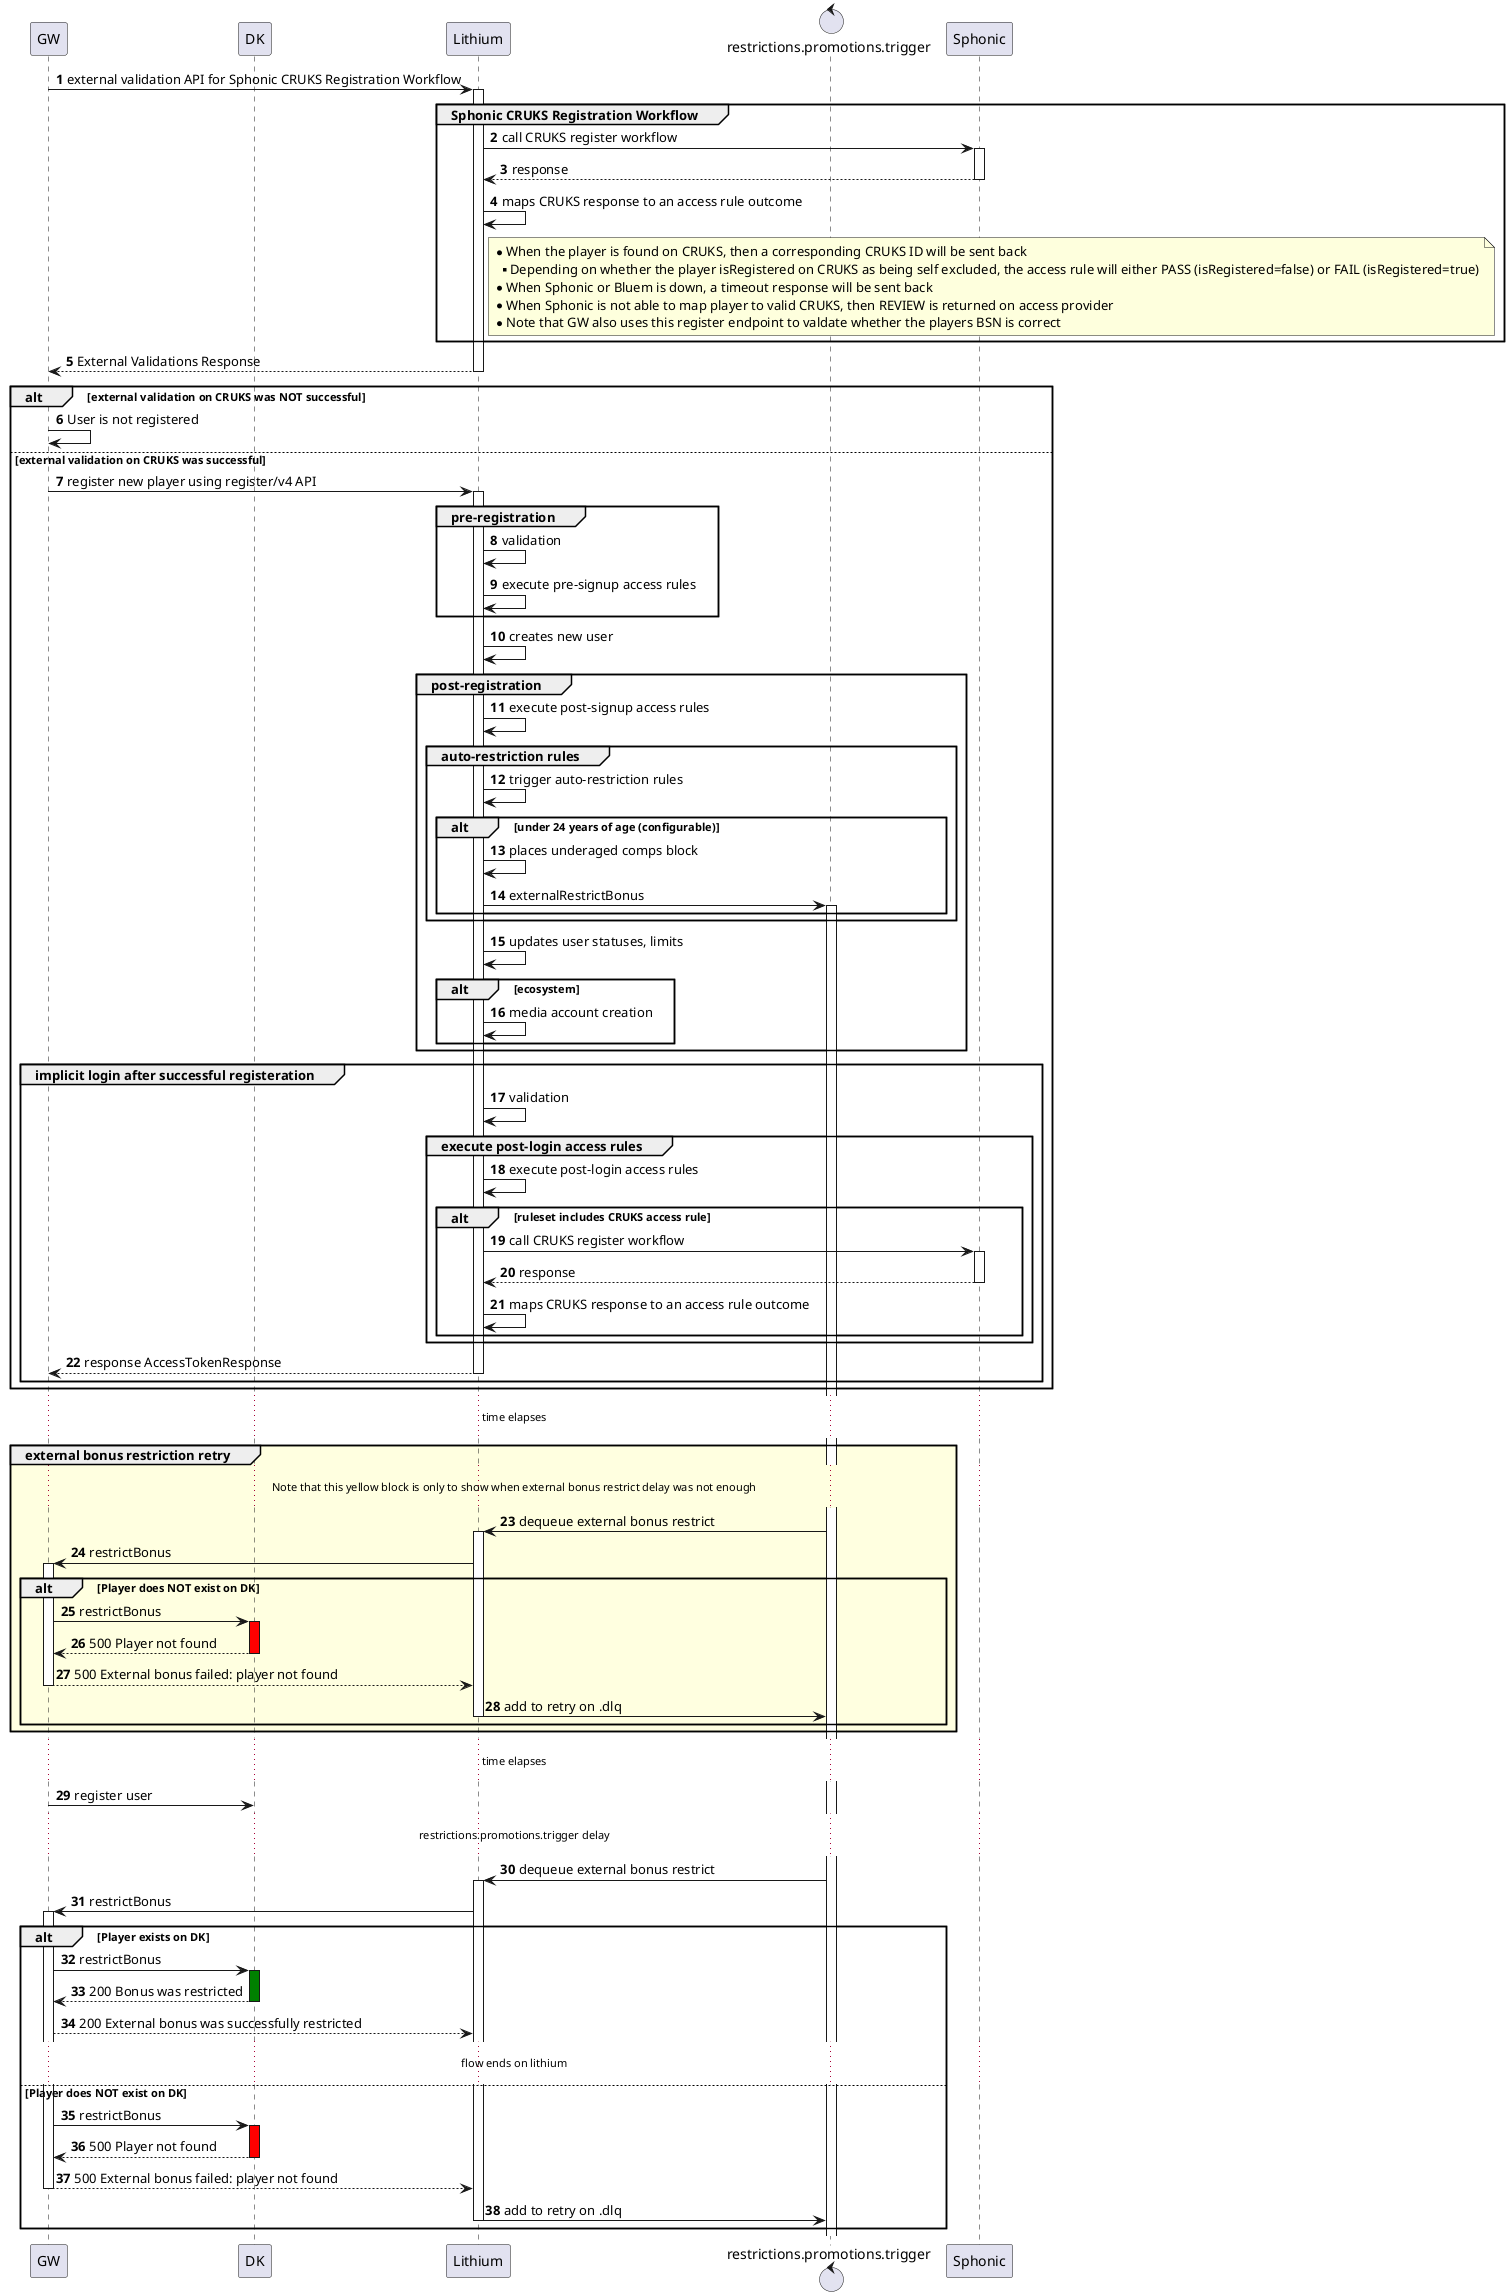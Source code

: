 .Registration Flow for the Netherlands domain setup
[plantuml]
----
@startuml
'https://plantuml.com/sequence-diagram

participant GW as gw
participant DK as dk
participant Lithium as lithium
control "restrictions.promotions.trigger" as queue
participant Sphonic as sphonic

autonumber

gw -> lithium++: external validation API for Sphonic CRUKS Registration Workflow
  group Sphonic CRUKS Registration Workflow
    lithium -> sphonic++: call CRUKS register workflow
    sphonic --> lithium--: response
    lithium -> lithium: maps CRUKS response to an access rule outcome
    note right of lithium
      * When the player is found on CRUKS, then a corresponding CRUKS ID will be sent back
      ** Depending on whether the player isRegistered on CRUKS as being self excluded, the access rule will either PASS (isRegistered=false) or FAIL (isRegistered=true)
      * When Sphonic or Bluem is down, a timeout response will be sent back
      * When Sphonic is not able to map player to valid CRUKS, then REVIEW is returned on access provider
      * Note that GW also uses this register endpoint to valdate whether the players BSN is correct
    end note
  end group
lithium --> gw--: External Validations Response

alt external validation on CRUKS was NOT successful
  gw -> gw: User is not registered
else external validation on CRUKS was successful
  gw -> lithium++: register new player using register/v4 API

  group pre-registration
      lithium -> lithium: validation
      lithium -> lithium: execute pre-signup access rules
  end group

  lithium -> lithium: creates new user

  group post-registration
    lithium -> lithium: execute post-signup access rules
      group auto-restriction rules
        lithium -> lithium: trigger auto-restriction rules
        alt under 24 years of age (configurable)
          lithium -> lithium: places underaged comps block
          lithium -> queue++: externalRestrictBonus
        end
      end group
        lithium -> lithium: updates user statuses, limits
      alt ecosystem
        lithium -> lithium: media account creation
      end
        ' Technical Debt LSPLAT-5345 - GW timing issue on restrictBonus
  end group
  group implicit login after successful registeration
    lithium -> lithium: validation
    group execute post-login access rules
      lithium -> lithium: execute post-login access rules
      alt ruleset includes CRUKS access rule
        lithium -> sphonic++: call CRUKS register workflow
        sphonic --> lithium--: response
        lithium -> lithium: maps CRUKS response to an access rule outcome
      end
    end group
    lithium --> gw--: response AccessTokenResponse
  end group
end

... time elapses ...

group #lightyellow external bonus restriction retry

  ... Note that this yellow block is only to show when external bonus restrict delay was not enough ...

  queue -> lithium++: dequeue external bonus restrict
  lithium -> gw++: restrictBonus
  alt Player does NOT exist on DK
    gw -> dk++#red: restrictBonus
    dk --> gw--: 500 Player not found
    gw --> lithium--: 500 External bonus failed: player not found
    lithium -> queue--: add to retry on .dlq
  end
end

... time elapses ...

gw -> dk: register user

... restrictions.promotions.trigger delay ...

queue -> lithium++: dequeue external bonus restrict
lithium -> gw++: restrictBonus
alt Player exists on DK
   gw -> dk++#green: restrictBonus
   dk --> gw--: 200 Bonus was restricted
   gw --> lithium: 200 External bonus was successfully restricted
   ... flow ends on lithium ...
else Player does NOT exist on DK
  gw -> dk++#red: restrictBonus
  dk --> gw--: 500 Player not found
  gw --> lithium--: 500 External bonus failed: player not found
  lithium -> queue--: add to retry on .dlq
end

'gw -> dk: restrictBonus


'== Outside Registration Flow ==
'   gw -> lithium++: login
'   alt check if external restriction on bonus was NOT succesful
'       lithium -> gw: restrictBonus
'       gw -> dk: restrictBonus
'   end
'   lithium --> gw--: AccessTokenResponse

'group  login
'        lithium -> lithium: execute post-login access rules
'        alt#red if underaged restriction placed and restrictBonus was not done
'            lithium -> gw: restrictBonus
'        end
'    end group
@enduml
----